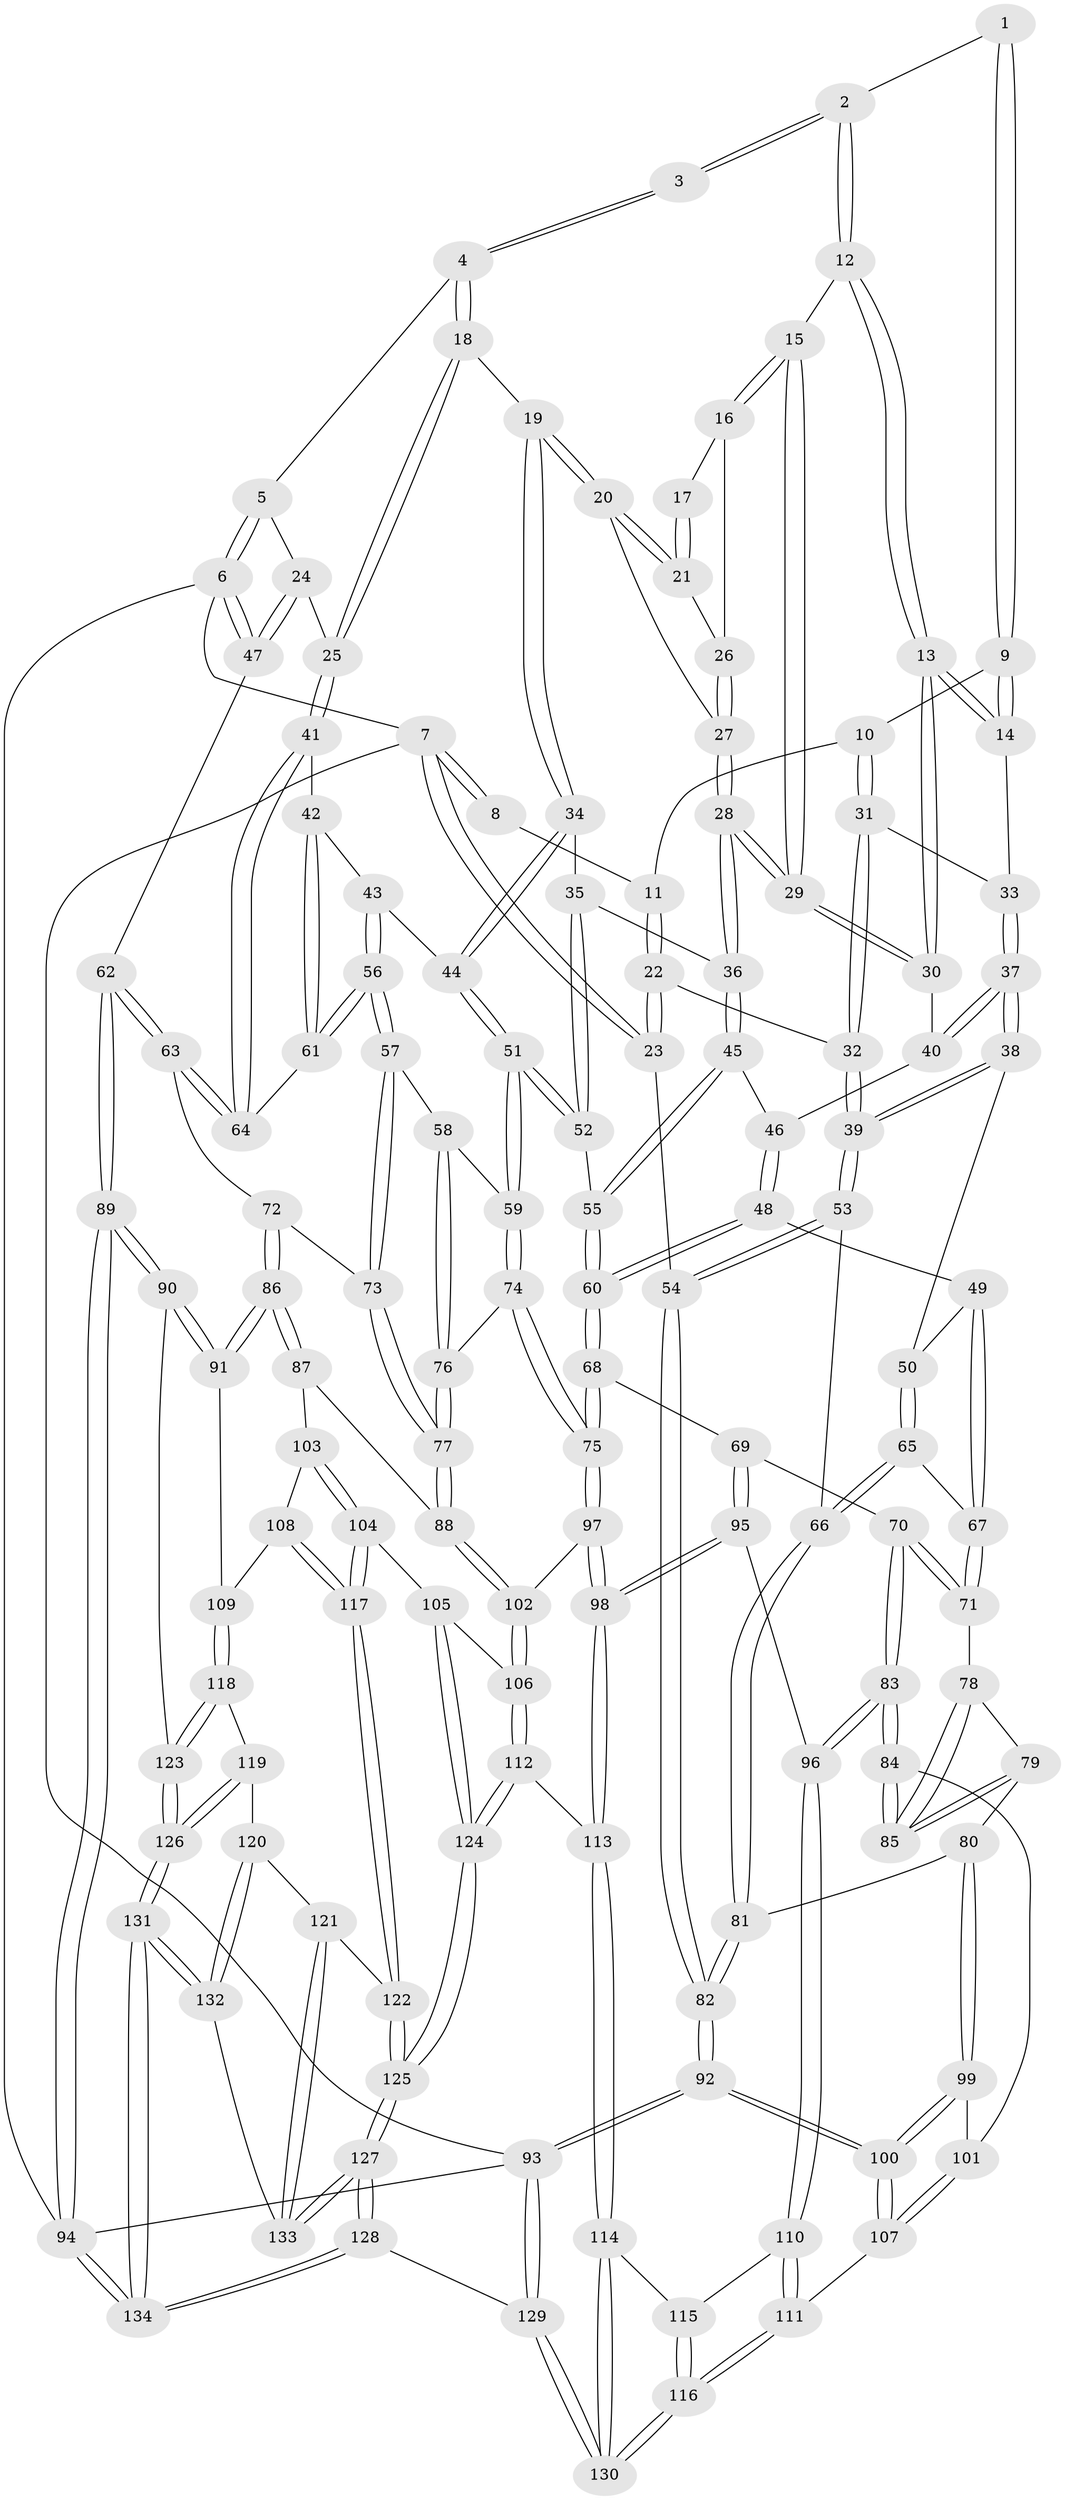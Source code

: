 // Generated by graph-tools (version 1.1) at 2025/27/03/09/25 03:27:11]
// undirected, 134 vertices, 332 edges
graph export_dot {
graph [start="1"]
  node [color=gray90,style=filled];
  1 [pos="+0.26849132710413764+0"];
  2 [pos="+0.40479003937658126+0"];
  3 [pos="+0.6952062661916308+0"];
  4 [pos="+0.7958999954832153+0"];
  5 [pos="+0.8694947855453741+0"];
  6 [pos="+1+0"];
  7 [pos="+0+0"];
  8 [pos="+0.08503894454905728+0"];
  9 [pos="+0.27960473015896736+0.03348711774245754"];
  10 [pos="+0.2407512830128387+0.06409718954816226"];
  11 [pos="+0.11183313524079114+0.03344296262566854"];
  12 [pos="+0.44067919224422414+0.056015765496238344"];
  13 [pos="+0.378055878548963+0.11157396294027072"];
  14 [pos="+0.32401671966312573+0.0874522547777506"];
  15 [pos="+0.4978899827373107+0.07317434574959307"];
  16 [pos="+0.5102984378278749+0.06659826004905928"];
  17 [pos="+0.6868932202031961+0"];
  18 [pos="+0.7676983165838063+0.06369064820044851"];
  19 [pos="+0.6580365889280583+0.14872193766061584"];
  20 [pos="+0.6063112305946265+0.10057984216595971"];
  21 [pos="+0.5996017030821063+0.08148943333588765"];
  22 [pos="+0.0936203237686999+0.15440502608547174"];
  23 [pos="+0+0.041870050387923984"];
  24 [pos="+0.9608855506773439+0.18261443665237065"];
  25 [pos="+0.8459240392338733+0.22724662367726345"];
  26 [pos="+0.5505829723218861+0.08270483428646212"];
  27 [pos="+0.5586142518560525+0.13572975304478202"];
  28 [pos="+0.5153700636385868+0.2062561280986205"];
  29 [pos="+0.5121067706414412+0.20202593488620907"];
  30 [pos="+0.38713200053559704+0.13772194070778054"];
  31 [pos="+0.18851890322945186+0.12647192917071876"];
  32 [pos="+0.1182194598964586+0.17905780847440061"];
  33 [pos="+0.2824836887392375+0.15602789009546994"];
  34 [pos="+0.6387092948804954+0.20726787242655653"];
  35 [pos="+0.573400348580429+0.22087914805138364"];
  36 [pos="+0.5168343237569771+0.20980673617397655"];
  37 [pos="+0.2721053373438375+0.23941337238886748"];
  38 [pos="+0.2452957684309819+0.2628580303412641"];
  39 [pos="+0.13533219979227237+0.23680282444929038"];
  40 [pos="+0.3552465773984598+0.21638184173131236"];
  41 [pos="+0.835363857278401+0.250463962500297"];
  42 [pos="+0.7500279391756827+0.2582499124739135"];
  43 [pos="+0.7345546751711368+0.25844240928778267"];
  44 [pos="+0.686596356306201+0.25102565289319156"];
  45 [pos="+0.48738663500621665+0.2535659963476652"];
  46 [pos="+0.3897856580114263+0.25146623756642095"];
  47 [pos="+1+0.23701174759873822"];
  48 [pos="+0.37053639186006715+0.32006061935668717"];
  49 [pos="+0.35502533671760694+0.3221236495454996"];
  50 [pos="+0.2510566546139384+0.27371223297861974"];
  51 [pos="+0.6252596275432969+0.3816593532221164"];
  52 [pos="+0.5997173990229251+0.358331052487719"];
  53 [pos="+0.09692776921944722+0.2992640773836597"];
  54 [pos="+0+0.31078117018323453"];
  55 [pos="+0.4828997915701733+0.3280566961440348"];
  56 [pos="+0.6898060211977733+0.3937670109727582"];
  57 [pos="+0.6772548124261044+0.4104682109365682"];
  58 [pos="+0.6452631162868906+0.40877680609571604"];
  59 [pos="+0.6328075241228845+0.4032195289424978"];
  60 [pos="+0.4469743654805987+0.37652377235110096"];
  61 [pos="+0.7213255153456247+0.3655140946334505"];
  62 [pos="+1+0.2961718209456704"];
  63 [pos="+0.8689153359806269+0.36302849436213275"];
  64 [pos="+0.8449166332957769+0.2961151386207675"];
  65 [pos="+0.2626917064761279+0.4200777408109803"];
  66 [pos="+0.10849554396297485+0.42924455654904925"];
  67 [pos="+0.2928446844485587+0.44201046088285245"];
  68 [pos="+0.4380921327298675+0.47143139228102876"];
  69 [pos="+0.3899227746718357+0.48233768681158595"];
  70 [pos="+0.34788431805740816+0.47678080855166843"];
  71 [pos="+0.30720050936022114+0.4595277293463414"];
  72 [pos="+0.8570649483590861+0.4492798756534576"];
  73 [pos="+0.7831865089446817+0.4618153404311245"];
  74 [pos="+0.5040309843477908+0.49702364851221964"];
  75 [pos="+0.4909661982299364+0.5020203414869466"];
  76 [pos="+0.6597329579729846+0.5466747878539276"];
  77 [pos="+0.6925688925926313+0.5907814791642582"];
  78 [pos="+0.2702408031139257+0.4978973154762506"];
  79 [pos="+0.18235734682360766+0.536355914007299"];
  80 [pos="+0.12059284082174372+0.5175115941068194"];
  81 [pos="+0.09881872286122828+0.44542202884154064"];
  82 [pos="+0+0.4992464760909278"];
  83 [pos="+0.2683322959495+0.6508972646954235"];
  84 [pos="+0.24615509649817904+0.6395201728191754"];
  85 [pos="+0.23872107213814378+0.611862256337988"];
  86 [pos="+0.9971119746887491+0.6195889905108931"];
  87 [pos="+0.7486483269224995+0.625700187063089"];
  88 [pos="+0.6925448939064656+0.5938433733935532"];
  89 [pos="+1+0.6659283564556607"];
  90 [pos="+1+0.6674177356534053"];
  91 [pos="+1+0.6224724060824526"];
  92 [pos="+0+0.7775146164107963"];
  93 [pos="+0+1"];
  94 [pos="+1+1"];
  95 [pos="+0.3536583702265511+0.6906178132615117"];
  96 [pos="+0.29921208507455543+0.6825540108740666"];
  97 [pos="+0.509629603923536+0.594845303687284"];
  98 [pos="+0.38068799705154716+0.7065491640549656"];
  99 [pos="+0.11379888260365582+0.5410235141310022"];
  100 [pos="+0+0.766335798158889"];
  101 [pos="+0.1920328088046204+0.6487514524394257"];
  102 [pos="+0.601593400312504+0.671389720839986"];
  103 [pos="+0.7491099674956585+0.6722677572396594"];
  104 [pos="+0.6455840814753395+0.7661788049391857"];
  105 [pos="+0.6189666189403499+0.7498820776168507"];
  106 [pos="+0.6023948758326169+0.7325544498032494"];
  107 [pos="+0.0008241191923616206+0.7764980104486613"];
  108 [pos="+0.7798558362442987+0.7618126234169148"];
  109 [pos="+0.8143542067736664+0.7547517209627602"];
  110 [pos="+0.2509518972683242+0.7480377167657356"];
  111 [pos="+0.05067281572854346+0.8034734581433901"];
  112 [pos="+0.45158002695860533+0.7955053561708554"];
  113 [pos="+0.4215215746537606+0.7896974513764892"];
  114 [pos="+0.38817370311523136+0.8308819925920156"];
  115 [pos="+0.26213261452651454+0.7902991732070292"];
  116 [pos="+0.22937331452807366+0.9792461247600587"];
  117 [pos="+0.7065328513113758+0.8151770173855156"];
  118 [pos="+0.8562411642388215+0.8466110917789357"];
  119 [pos="+0.8477701957314094+0.8552764924825409"];
  120 [pos="+0.8312383810613384+0.8698678595209293"];
  121 [pos="+0.7245334055792793+0.8445081417601629"];
  122 [pos="+0.7102514736303842+0.8384762162418854"];
  123 [pos="+0.9769271417521446+0.8338383899506366"];
  124 [pos="+0.5455134699023676+0.939795707281343"];
  125 [pos="+0.602815815292748+1"];
  126 [pos="+0.9212612494141975+0.9479571287500252"];
  127 [pos="+0.6026409517139008+1"];
  128 [pos="+0.5973885080828102+1"];
  129 [pos="+0.2981938296803693+1"];
  130 [pos="+0.270543244916847+1"];
  131 [pos="+0.9146191599391444+0.9631686241187888"];
  132 [pos="+0.8402942697922834+0.9355634762611916"];
  133 [pos="+0.817445167814705+0.9452121003881319"];
  134 [pos="+1+1"];
  1 -- 2;
  1 -- 9;
  1 -- 9;
  2 -- 3;
  2 -- 3;
  2 -- 12;
  2 -- 12;
  3 -- 4;
  3 -- 4;
  4 -- 5;
  4 -- 18;
  4 -- 18;
  5 -- 6;
  5 -- 6;
  5 -- 24;
  6 -- 7;
  6 -- 47;
  6 -- 47;
  6 -- 94;
  7 -- 8;
  7 -- 8;
  7 -- 23;
  7 -- 23;
  7 -- 93;
  8 -- 11;
  9 -- 10;
  9 -- 14;
  9 -- 14;
  10 -- 11;
  10 -- 31;
  10 -- 31;
  11 -- 22;
  11 -- 22;
  12 -- 13;
  12 -- 13;
  12 -- 15;
  13 -- 14;
  13 -- 14;
  13 -- 30;
  13 -- 30;
  14 -- 33;
  15 -- 16;
  15 -- 16;
  15 -- 29;
  15 -- 29;
  16 -- 17;
  16 -- 26;
  17 -- 21;
  17 -- 21;
  18 -- 19;
  18 -- 25;
  18 -- 25;
  19 -- 20;
  19 -- 20;
  19 -- 34;
  19 -- 34;
  20 -- 21;
  20 -- 21;
  20 -- 27;
  21 -- 26;
  22 -- 23;
  22 -- 23;
  22 -- 32;
  23 -- 54;
  24 -- 25;
  24 -- 47;
  24 -- 47;
  25 -- 41;
  25 -- 41;
  26 -- 27;
  26 -- 27;
  27 -- 28;
  27 -- 28;
  28 -- 29;
  28 -- 29;
  28 -- 36;
  28 -- 36;
  29 -- 30;
  29 -- 30;
  30 -- 40;
  31 -- 32;
  31 -- 32;
  31 -- 33;
  32 -- 39;
  32 -- 39;
  33 -- 37;
  33 -- 37;
  34 -- 35;
  34 -- 44;
  34 -- 44;
  35 -- 36;
  35 -- 52;
  35 -- 52;
  36 -- 45;
  36 -- 45;
  37 -- 38;
  37 -- 38;
  37 -- 40;
  37 -- 40;
  38 -- 39;
  38 -- 39;
  38 -- 50;
  39 -- 53;
  39 -- 53;
  40 -- 46;
  41 -- 42;
  41 -- 64;
  41 -- 64;
  42 -- 43;
  42 -- 61;
  42 -- 61;
  43 -- 44;
  43 -- 56;
  43 -- 56;
  44 -- 51;
  44 -- 51;
  45 -- 46;
  45 -- 55;
  45 -- 55;
  46 -- 48;
  46 -- 48;
  47 -- 62;
  48 -- 49;
  48 -- 60;
  48 -- 60;
  49 -- 50;
  49 -- 67;
  49 -- 67;
  50 -- 65;
  50 -- 65;
  51 -- 52;
  51 -- 52;
  51 -- 59;
  51 -- 59;
  52 -- 55;
  53 -- 54;
  53 -- 54;
  53 -- 66;
  54 -- 82;
  54 -- 82;
  55 -- 60;
  55 -- 60;
  56 -- 57;
  56 -- 57;
  56 -- 61;
  56 -- 61;
  57 -- 58;
  57 -- 73;
  57 -- 73;
  58 -- 59;
  58 -- 76;
  58 -- 76;
  59 -- 74;
  59 -- 74;
  60 -- 68;
  60 -- 68;
  61 -- 64;
  62 -- 63;
  62 -- 63;
  62 -- 89;
  62 -- 89;
  63 -- 64;
  63 -- 64;
  63 -- 72;
  65 -- 66;
  65 -- 66;
  65 -- 67;
  66 -- 81;
  66 -- 81;
  67 -- 71;
  67 -- 71;
  68 -- 69;
  68 -- 75;
  68 -- 75;
  69 -- 70;
  69 -- 95;
  69 -- 95;
  70 -- 71;
  70 -- 71;
  70 -- 83;
  70 -- 83;
  71 -- 78;
  72 -- 73;
  72 -- 86;
  72 -- 86;
  73 -- 77;
  73 -- 77;
  74 -- 75;
  74 -- 75;
  74 -- 76;
  75 -- 97;
  75 -- 97;
  76 -- 77;
  76 -- 77;
  77 -- 88;
  77 -- 88;
  78 -- 79;
  78 -- 85;
  78 -- 85;
  79 -- 80;
  79 -- 85;
  79 -- 85;
  80 -- 81;
  80 -- 99;
  80 -- 99;
  81 -- 82;
  81 -- 82;
  82 -- 92;
  82 -- 92;
  83 -- 84;
  83 -- 84;
  83 -- 96;
  83 -- 96;
  84 -- 85;
  84 -- 85;
  84 -- 101;
  86 -- 87;
  86 -- 87;
  86 -- 91;
  86 -- 91;
  87 -- 88;
  87 -- 103;
  88 -- 102;
  88 -- 102;
  89 -- 90;
  89 -- 90;
  89 -- 94;
  89 -- 94;
  90 -- 91;
  90 -- 91;
  90 -- 123;
  91 -- 109;
  92 -- 93;
  92 -- 93;
  92 -- 100;
  92 -- 100;
  93 -- 129;
  93 -- 129;
  93 -- 94;
  94 -- 134;
  94 -- 134;
  95 -- 96;
  95 -- 98;
  95 -- 98;
  96 -- 110;
  96 -- 110;
  97 -- 98;
  97 -- 98;
  97 -- 102;
  98 -- 113;
  98 -- 113;
  99 -- 100;
  99 -- 100;
  99 -- 101;
  100 -- 107;
  100 -- 107;
  101 -- 107;
  101 -- 107;
  102 -- 106;
  102 -- 106;
  103 -- 104;
  103 -- 104;
  103 -- 108;
  104 -- 105;
  104 -- 117;
  104 -- 117;
  105 -- 106;
  105 -- 124;
  105 -- 124;
  106 -- 112;
  106 -- 112;
  107 -- 111;
  108 -- 109;
  108 -- 117;
  108 -- 117;
  109 -- 118;
  109 -- 118;
  110 -- 111;
  110 -- 111;
  110 -- 115;
  111 -- 116;
  111 -- 116;
  112 -- 113;
  112 -- 124;
  112 -- 124;
  113 -- 114;
  113 -- 114;
  114 -- 115;
  114 -- 130;
  114 -- 130;
  115 -- 116;
  115 -- 116;
  116 -- 130;
  116 -- 130;
  117 -- 122;
  117 -- 122;
  118 -- 119;
  118 -- 123;
  118 -- 123;
  119 -- 120;
  119 -- 126;
  119 -- 126;
  120 -- 121;
  120 -- 132;
  120 -- 132;
  121 -- 122;
  121 -- 133;
  121 -- 133;
  122 -- 125;
  122 -- 125;
  123 -- 126;
  123 -- 126;
  124 -- 125;
  124 -- 125;
  125 -- 127;
  125 -- 127;
  126 -- 131;
  126 -- 131;
  127 -- 128;
  127 -- 128;
  127 -- 133;
  127 -- 133;
  128 -- 129;
  128 -- 134;
  128 -- 134;
  129 -- 130;
  129 -- 130;
  131 -- 132;
  131 -- 132;
  131 -- 134;
  131 -- 134;
  132 -- 133;
}
